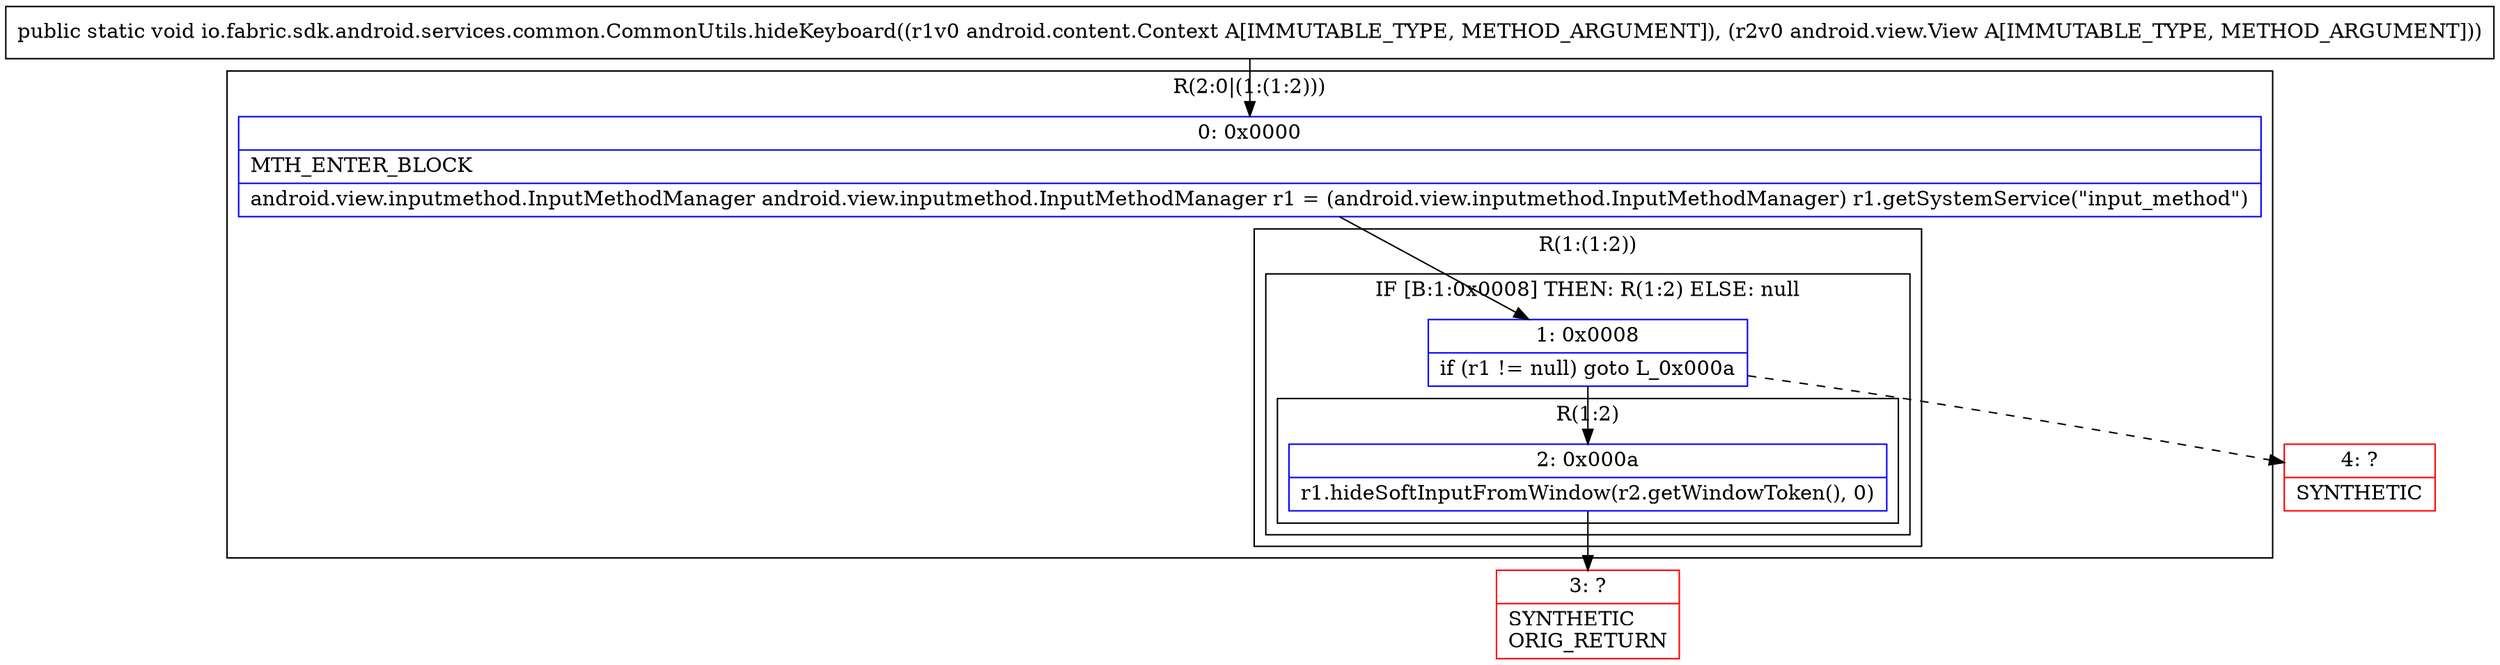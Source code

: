 digraph "CFG forio.fabric.sdk.android.services.common.CommonUtils.hideKeyboard(Landroid\/content\/Context;Landroid\/view\/View;)V" {
subgraph cluster_Region_470450472 {
label = "R(2:0|(1:(1:2)))";
node [shape=record,color=blue];
Node_0 [shape=record,label="{0\:\ 0x0000|MTH_ENTER_BLOCK\l|android.view.inputmethod.InputMethodManager android.view.inputmethod.InputMethodManager r1 = (android.view.inputmethod.InputMethodManager) r1.getSystemService(\"input_method\")\l}"];
subgraph cluster_Region_34795348 {
label = "R(1:(1:2))";
node [shape=record,color=blue];
subgraph cluster_IfRegion_2134593769 {
label = "IF [B:1:0x0008] THEN: R(1:2) ELSE: null";
node [shape=record,color=blue];
Node_1 [shape=record,label="{1\:\ 0x0008|if (r1 != null) goto L_0x000a\l}"];
subgraph cluster_Region_1406502282 {
label = "R(1:2)";
node [shape=record,color=blue];
Node_2 [shape=record,label="{2\:\ 0x000a|r1.hideSoftInputFromWindow(r2.getWindowToken(), 0)\l}"];
}
}
}
}
Node_3 [shape=record,color=red,label="{3\:\ ?|SYNTHETIC\lORIG_RETURN\l}"];
Node_4 [shape=record,color=red,label="{4\:\ ?|SYNTHETIC\l}"];
MethodNode[shape=record,label="{public static void io.fabric.sdk.android.services.common.CommonUtils.hideKeyboard((r1v0 android.content.Context A[IMMUTABLE_TYPE, METHOD_ARGUMENT]), (r2v0 android.view.View A[IMMUTABLE_TYPE, METHOD_ARGUMENT])) }"];
MethodNode -> Node_0;
Node_0 -> Node_1;
Node_1 -> Node_2;
Node_1 -> Node_4[style=dashed];
Node_2 -> Node_3;
}


